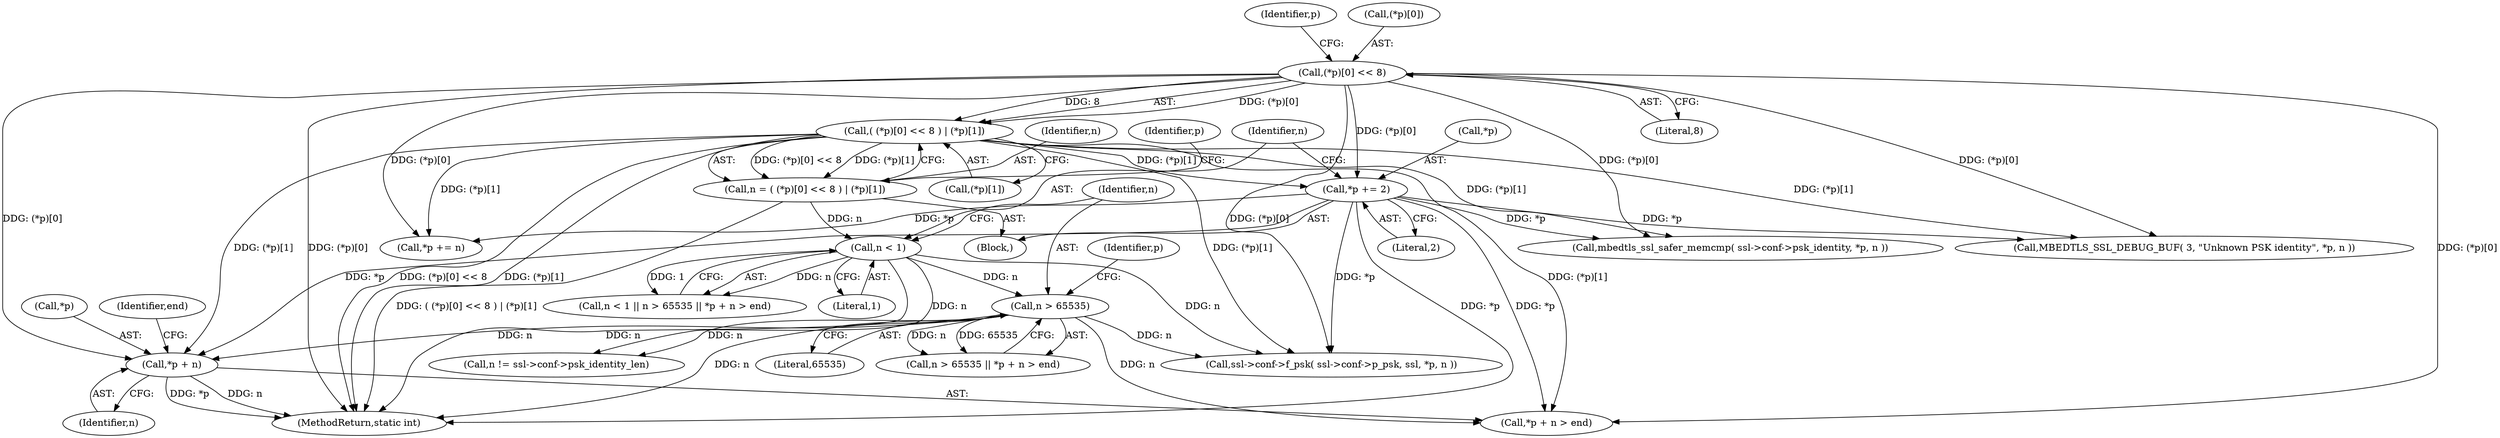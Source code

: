 digraph "0_mbedtls_83c9f495ffe70c7dd280b41fdfd4881485a3bc28@pointer" {
"1000198" [label="(Call,*p + n)"];
"1000184" [label="(Call,*p += 2)"];
"1000173" [label="(Call,( (*p)[0] << 8 ) | (*p)[1])"];
"1000174" [label="(Call,(*p)[0] << 8)"];
"1000194" [label="(Call,n > 65535)"];
"1000190" [label="(Call,n < 1)"];
"1000171" [label="(Call,n = ( (*p)[0] << 8 ) | (*p)[1])"];
"1000189" [label="(Call,n < 1 || n > 65535 || *p + n > end)"];
"1000265" [label="(Call,MBEDTLS_SSL_DEBUG_BUF( 3, \"Unknown PSK identity\", *p, n ))"];
"1000184" [label="(Call,*p += 2)"];
"1000283" [label="(MethodReturn,static int)"];
"1000277" [label="(Call,*p += n)"];
"1000220" [label="(Call,ssl->conf->f_psk( ssl->conf->p_psk, ssl, *p, n ))"];
"1000106" [label="(Block,)"];
"1000199" [label="(Call,*p)"];
"1000182" [label="(Identifier,p)"];
"1000179" [label="(Literal,8)"];
"1000197" [label="(Call,*p + n > end)"];
"1000180" [label="(Call,(*p)[1])"];
"1000194" [label="(Call,n > 65535)"];
"1000196" [label="(Literal,65535)"];
"1000174" [label="(Call,(*p)[0] << 8)"];
"1000193" [label="(Call,n > 65535 || *p + n > end)"];
"1000191" [label="(Identifier,n)"];
"1000173" [label="(Call,( (*p)[0] << 8 ) | (*p)[1])"];
"1000190" [label="(Call,n < 1)"];
"1000186" [label="(Identifier,p)"];
"1000187" [label="(Literal,2)"];
"1000200" [label="(Identifier,p)"];
"1000246" [label="(Call,mbedtls_ssl_safer_memcmp( ssl->conf->psk_identity, *p, n ))"];
"1000238" [label="(Call,n != ssl->conf->psk_identity_len)"];
"1000175" [label="(Call,(*p)[0])"];
"1000198" [label="(Call,*p + n)"];
"1000172" [label="(Identifier,n)"];
"1000192" [label="(Literal,1)"];
"1000195" [label="(Identifier,n)"];
"1000185" [label="(Call,*p)"];
"1000201" [label="(Identifier,n)"];
"1000202" [label="(Identifier,end)"];
"1000171" [label="(Call,n = ( (*p)[0] << 8 ) | (*p)[1])"];
"1000198" -> "1000197"  [label="AST: "];
"1000198" -> "1000201"  [label="CFG: "];
"1000199" -> "1000198"  [label="AST: "];
"1000201" -> "1000198"  [label="AST: "];
"1000202" -> "1000198"  [label="CFG: "];
"1000198" -> "1000283"  [label="DDG: n"];
"1000198" -> "1000283"  [label="DDG: *p"];
"1000184" -> "1000198"  [label="DDG: *p"];
"1000173" -> "1000198"  [label="DDG: (*p)[1]"];
"1000174" -> "1000198"  [label="DDG: (*p)[0]"];
"1000194" -> "1000198"  [label="DDG: n"];
"1000184" -> "1000106"  [label="AST: "];
"1000184" -> "1000187"  [label="CFG: "];
"1000185" -> "1000184"  [label="AST: "];
"1000187" -> "1000184"  [label="AST: "];
"1000191" -> "1000184"  [label="CFG: "];
"1000184" -> "1000283"  [label="DDG: *p"];
"1000173" -> "1000184"  [label="DDG: (*p)[1]"];
"1000174" -> "1000184"  [label="DDG: (*p)[0]"];
"1000184" -> "1000197"  [label="DDG: *p"];
"1000184" -> "1000220"  [label="DDG: *p"];
"1000184" -> "1000246"  [label="DDG: *p"];
"1000184" -> "1000265"  [label="DDG: *p"];
"1000184" -> "1000277"  [label="DDG: *p"];
"1000173" -> "1000171"  [label="AST: "];
"1000173" -> "1000180"  [label="CFG: "];
"1000174" -> "1000173"  [label="AST: "];
"1000180" -> "1000173"  [label="AST: "];
"1000171" -> "1000173"  [label="CFG: "];
"1000173" -> "1000283"  [label="DDG: (*p)[1]"];
"1000173" -> "1000283"  [label="DDG: (*p)[0] << 8"];
"1000173" -> "1000171"  [label="DDG: (*p)[0] << 8"];
"1000173" -> "1000171"  [label="DDG: (*p)[1]"];
"1000174" -> "1000173"  [label="DDG: (*p)[0]"];
"1000174" -> "1000173"  [label="DDG: 8"];
"1000173" -> "1000197"  [label="DDG: (*p)[1]"];
"1000173" -> "1000220"  [label="DDG: (*p)[1]"];
"1000173" -> "1000246"  [label="DDG: (*p)[1]"];
"1000173" -> "1000265"  [label="DDG: (*p)[1]"];
"1000173" -> "1000277"  [label="DDG: (*p)[1]"];
"1000174" -> "1000179"  [label="CFG: "];
"1000175" -> "1000174"  [label="AST: "];
"1000179" -> "1000174"  [label="AST: "];
"1000182" -> "1000174"  [label="CFG: "];
"1000174" -> "1000283"  [label="DDG: (*p)[0]"];
"1000174" -> "1000197"  [label="DDG: (*p)[0]"];
"1000174" -> "1000220"  [label="DDG: (*p)[0]"];
"1000174" -> "1000246"  [label="DDG: (*p)[0]"];
"1000174" -> "1000265"  [label="DDG: (*p)[0]"];
"1000174" -> "1000277"  [label="DDG: (*p)[0]"];
"1000194" -> "1000193"  [label="AST: "];
"1000194" -> "1000196"  [label="CFG: "];
"1000195" -> "1000194"  [label="AST: "];
"1000196" -> "1000194"  [label="AST: "];
"1000200" -> "1000194"  [label="CFG: "];
"1000193" -> "1000194"  [label="CFG: "];
"1000194" -> "1000283"  [label="DDG: n"];
"1000194" -> "1000193"  [label="DDG: n"];
"1000194" -> "1000193"  [label="DDG: 65535"];
"1000190" -> "1000194"  [label="DDG: n"];
"1000194" -> "1000197"  [label="DDG: n"];
"1000194" -> "1000220"  [label="DDG: n"];
"1000194" -> "1000238"  [label="DDG: n"];
"1000190" -> "1000189"  [label="AST: "];
"1000190" -> "1000192"  [label="CFG: "];
"1000191" -> "1000190"  [label="AST: "];
"1000192" -> "1000190"  [label="AST: "];
"1000195" -> "1000190"  [label="CFG: "];
"1000189" -> "1000190"  [label="CFG: "];
"1000190" -> "1000283"  [label="DDG: n"];
"1000190" -> "1000189"  [label="DDG: n"];
"1000190" -> "1000189"  [label="DDG: 1"];
"1000171" -> "1000190"  [label="DDG: n"];
"1000190" -> "1000220"  [label="DDG: n"];
"1000190" -> "1000238"  [label="DDG: n"];
"1000171" -> "1000106"  [label="AST: "];
"1000172" -> "1000171"  [label="AST: "];
"1000186" -> "1000171"  [label="CFG: "];
"1000171" -> "1000283"  [label="DDG: ( (*p)[0] << 8 ) | (*p)[1]"];
}
